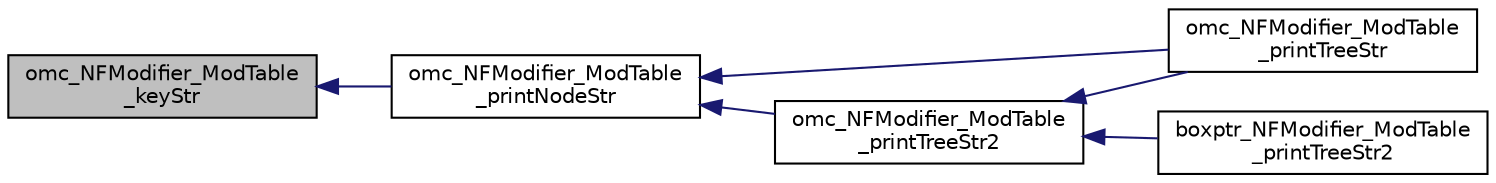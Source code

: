 digraph "omc_NFModifier_ModTable_keyStr"
{
  edge [fontname="Helvetica",fontsize="10",labelfontname="Helvetica",labelfontsize="10"];
  node [fontname="Helvetica",fontsize="10",shape=record];
  rankdir="LR";
  Node458 [label="omc_NFModifier_ModTable\l_keyStr",height=0.2,width=0.4,color="black", fillcolor="grey75", style="filled", fontcolor="black"];
  Node458 -> Node459 [dir="back",color="midnightblue",fontsize="10",style="solid",fontname="Helvetica"];
  Node459 [label="omc_NFModifier_ModTable\l_printNodeStr",height=0.2,width=0.4,color="black", fillcolor="white", style="filled",URL="$d3/db6/_n_f_modifier_8h.html#a480505c68dc1a7b9ac7c635298df5c2d"];
  Node459 -> Node460 [dir="back",color="midnightblue",fontsize="10",style="solid",fontname="Helvetica"];
  Node460 [label="omc_NFModifier_ModTable\l_printTreeStr",height=0.2,width=0.4,color="black", fillcolor="white", style="filled",URL="$d3/db6/_n_f_modifier_8h.html#a1fab9ebd15c51c4d96a84617819d13e6"];
  Node459 -> Node461 [dir="back",color="midnightblue",fontsize="10",style="solid",fontname="Helvetica"];
  Node461 [label="omc_NFModifier_ModTable\l_printTreeStr2",height=0.2,width=0.4,color="black", fillcolor="white", style="filled",URL="$d1/d3e/_n_f_modifier_8c.html#ab34c7ad02673e8f2a8d0140e0b5ad6bc"];
  Node461 -> Node460 [dir="back",color="midnightblue",fontsize="10",style="solid",fontname="Helvetica"];
  Node461 -> Node462 [dir="back",color="midnightblue",fontsize="10",style="solid",fontname="Helvetica"];
  Node462 [label="boxptr_NFModifier_ModTable\l_printTreeStr2",height=0.2,width=0.4,color="black", fillcolor="white", style="filled",URL="$d1/d3e/_n_f_modifier_8c.html#acf5b1246295d4921d0781777b1788c52"];
}
